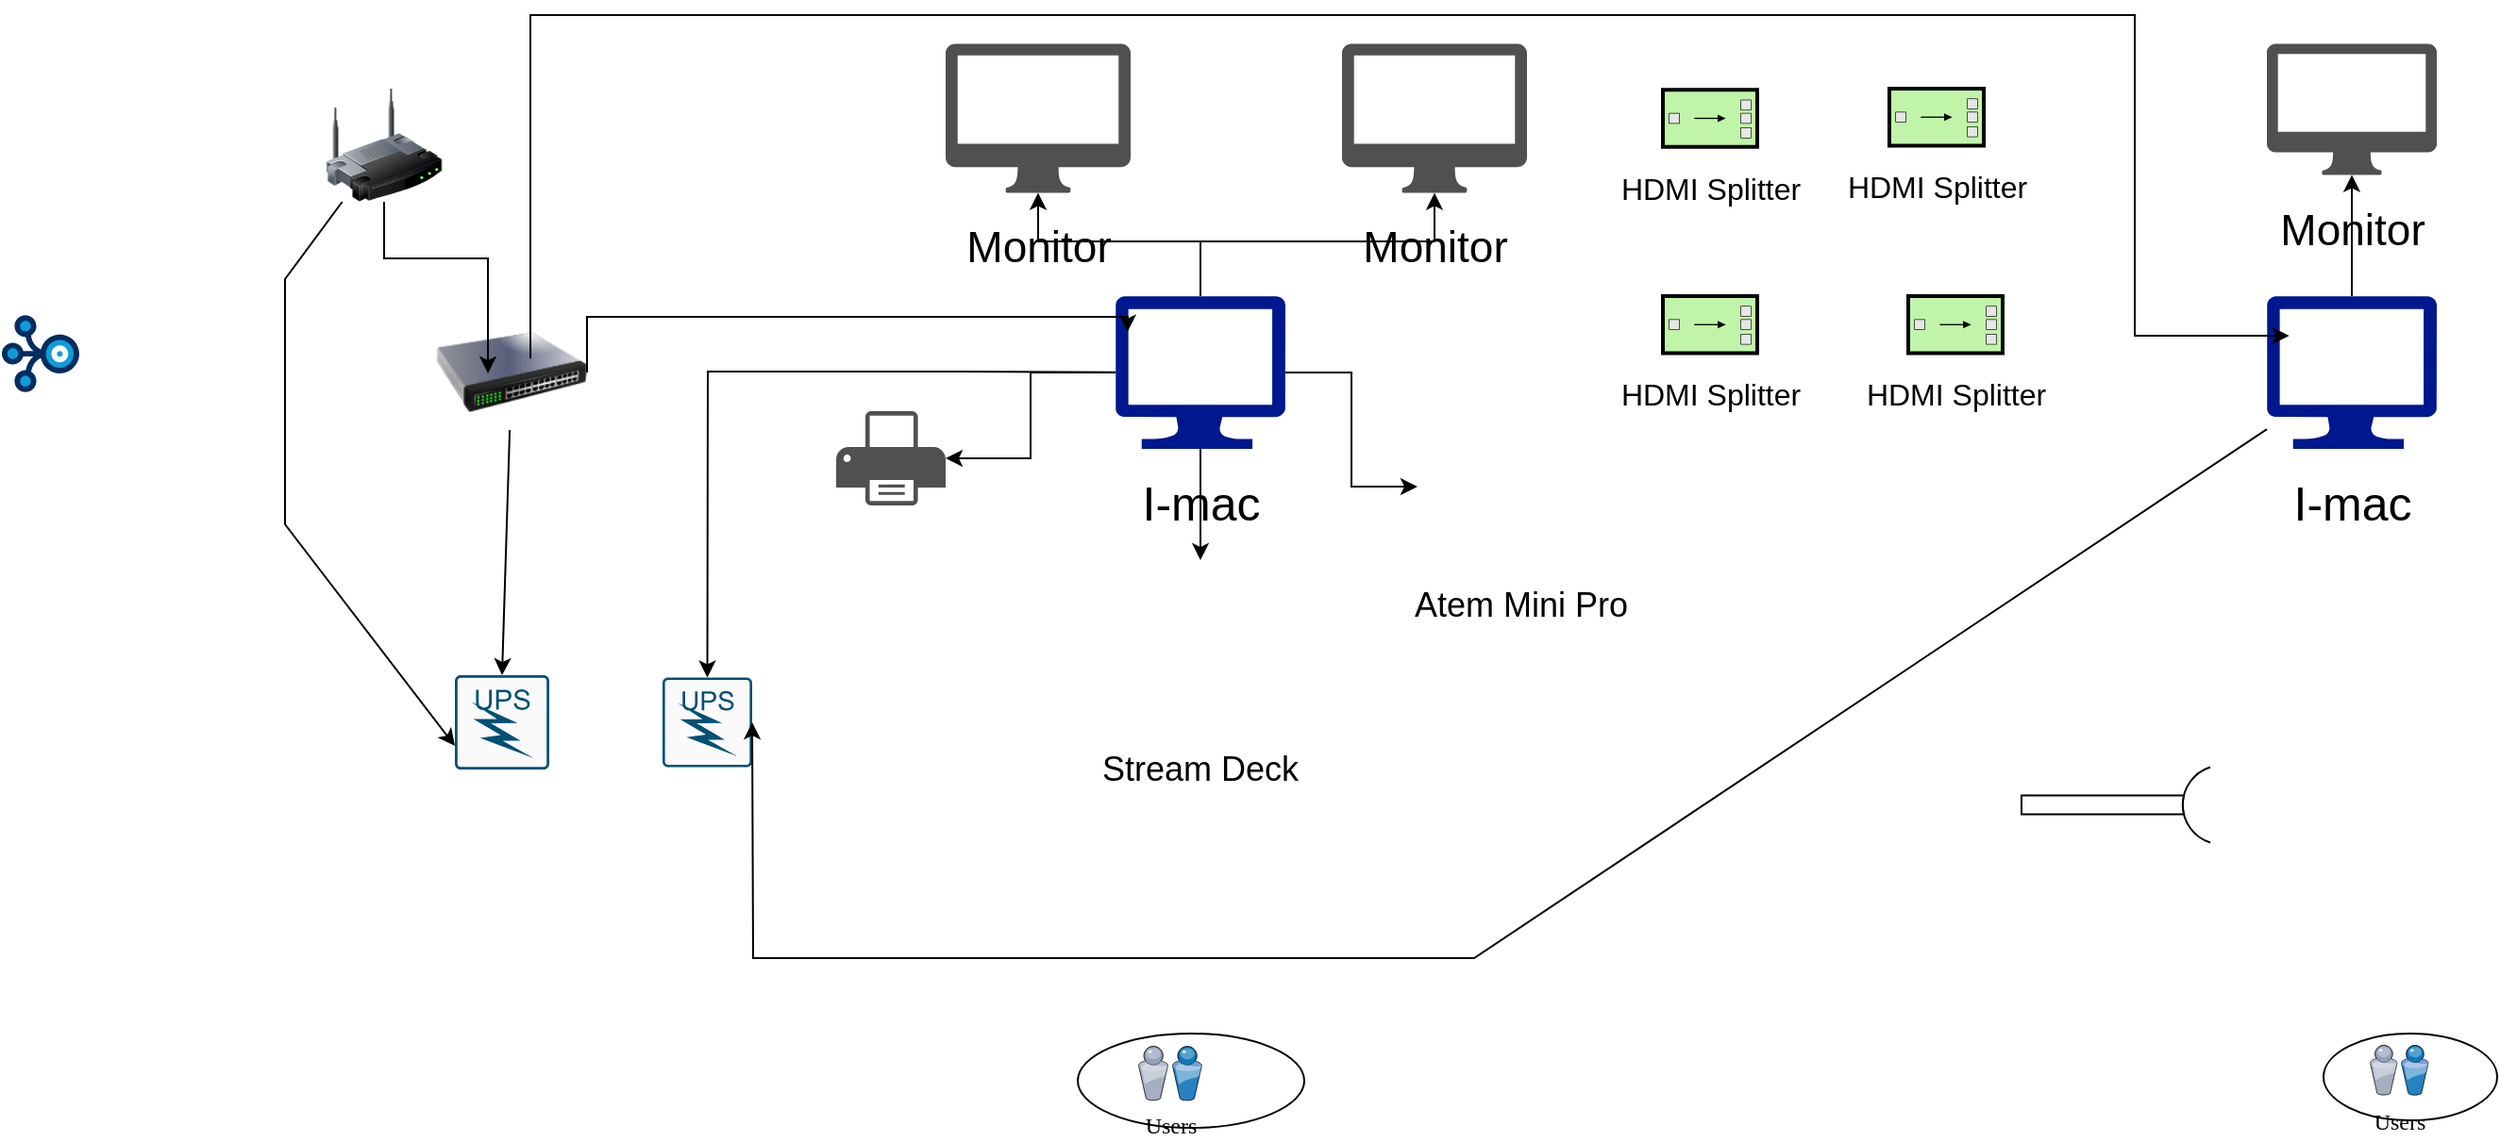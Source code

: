 <mxfile version="24.6.4" type="github">
  <diagram name="Page-1" id="822b0af5-4adb-64df-f703-e8dfc1f81529">
    <mxGraphModel dx="2340" dy="1293" grid="1" gridSize="10" guides="1" tooltips="1" connect="1" arrows="1" fold="1" page="1" pageScale="1" pageWidth="1100" pageHeight="850" background="none" math="0" shadow="0">
      <root>
        <mxCell id="0" />
        <mxCell id="1" parent="0" />
        <mxCell id="2-sOZN1NLR4EMqEl9yD2-1" value="" style="image;html=1;image=img/lib/clip_art/networking/Wireless_Router_128x128.png" parent="1" vertex="1">
          <mxGeometry x="285" y="69" width="75" height="60" as="geometry" />
        </mxCell>
        <mxCell id="2-sOZN1NLR4EMqEl9yD2-2" value="" style="verticalLabelPosition=bottom;aspect=fixed;html=1;shape=mxgraph.salesforce.stream;" parent="1" vertex="1">
          <mxGeometry x="120" y="189" width="41" height="41" as="geometry" />
        </mxCell>
        <mxCell id="3DfevgwgSPiWLLm_7wcE-11" style="edgeStyle=orthogonalEdgeStyle;rounded=0;orthogonalLoop=1;jettySize=auto;html=1;movable=1;resizable=1;rotatable=1;deletable=1;editable=1;locked=0;connectable=1;" edge="1" parent="1" source="2-sOZN1NLR4EMqEl9yD2-4" target="2-sOZN1NLR4EMqEl9yD2-23">
          <mxGeometry relative="1" as="geometry">
            <Array as="points">
              <mxPoint x="755" y="150" />
              <mxPoint x="669" y="150" />
            </Array>
          </mxGeometry>
        </mxCell>
        <mxCell id="3DfevgwgSPiWLLm_7wcE-14" style="edgeStyle=orthogonalEdgeStyle;rounded=0;orthogonalLoop=1;jettySize=auto;html=1;" edge="1" parent="1" source="2-sOZN1NLR4EMqEl9yD2-4" target="3DfevgwgSPiWLLm_7wcE-8">
          <mxGeometry relative="1" as="geometry">
            <Array as="points">
              <mxPoint x="755" y="150" />
              <mxPoint x="879" y="150" />
            </Array>
          </mxGeometry>
        </mxCell>
        <mxCell id="3DfevgwgSPiWLLm_7wcE-15" style="edgeStyle=orthogonalEdgeStyle;rounded=0;orthogonalLoop=1;jettySize=auto;html=1;" edge="1" parent="1" source="2-sOZN1NLR4EMqEl9yD2-4" target="2-sOZN1NLR4EMqEl9yD2-27">
          <mxGeometry relative="1" as="geometry" />
        </mxCell>
        <mxCell id="3DfevgwgSPiWLLm_7wcE-16" style="edgeStyle=orthogonalEdgeStyle;rounded=0;orthogonalLoop=1;jettySize=auto;html=1;exitX=1;exitY=0.5;exitDx=0;exitDy=0;exitPerimeter=0;entryX=0;entryY=0.5;entryDx=0;entryDy=0;" edge="1" parent="1" source="2-sOZN1NLR4EMqEl9yD2-4" target="2-sOZN1NLR4EMqEl9yD2-33">
          <mxGeometry relative="1" as="geometry" />
        </mxCell>
        <mxCell id="3DfevgwgSPiWLLm_7wcE-17" style="edgeStyle=orthogonalEdgeStyle;rounded=0;orthogonalLoop=1;jettySize=auto;html=1;exitX=0.5;exitY=1;exitDx=0;exitDy=0;exitPerimeter=0;entryX=0.5;entryY=0;entryDx=0;entryDy=0;" edge="1" parent="1" source="2-sOZN1NLR4EMqEl9yD2-4" target="2-sOZN1NLR4EMqEl9yD2-34">
          <mxGeometry relative="1" as="geometry" />
        </mxCell>
        <mxCell id="2-sOZN1NLR4EMqEl9yD2-4" value="&lt;p style=&quot;line-height: 170%;&quot;&gt;&lt;font style=&quot;font-size: 25px;&quot;&gt;I-mac&lt;/font&gt;&lt;/p&gt;" style="sketch=0;aspect=fixed;pointerEvents=1;shadow=0;dashed=0;html=1;strokeColor=none;labelPosition=center;verticalLabelPosition=bottom;verticalAlign=top;align=center;fillColor=#00188D;shape=mxgraph.azure.computer" parent="1" vertex="1">
          <mxGeometry x="710" y="179" width="90" height="81" as="geometry" />
        </mxCell>
        <mxCell id="2-sOZN1NLR4EMqEl9yD2-10" value="" style="group" parent="1" vertex="1" connectable="0">
          <mxGeometry x="1350" y="570" width="92" height="46" as="geometry" />
        </mxCell>
        <mxCell id="7d933b09d9755ecc-36" value="" style="ellipse;whiteSpace=wrap;html=1;rounded=0;shadow=0;comic=0;strokeWidth=1;fontFamily=Verdana;" parent="2-sOZN1NLR4EMqEl9yD2-10" vertex="1">
          <mxGeometry width="92" height="46" as="geometry" />
        </mxCell>
        <mxCell id="7d933b09d9755ecc-37" value="Users" style="verticalLabelPosition=bottom;aspect=fixed;html=1;verticalAlign=top;strokeColor=none;shape=mxgraph.citrix.users;rounded=0;shadow=0;comic=0;fontFamily=Verdana;" parent="2-sOZN1NLR4EMqEl9yD2-10" vertex="1">
          <mxGeometry x="24.62" y="6.229" width="30.906" height="26.354" as="geometry" />
        </mxCell>
        <mxCell id="2-sOZN1NLR4EMqEl9yD2-11" value="" style="group" parent="1" vertex="1" connectable="0">
          <mxGeometry x="690" y="570" width="120" height="50" as="geometry" />
        </mxCell>
        <mxCell id="2-sOZN1NLR4EMqEl9yD2-12" value="" style="ellipse;whiteSpace=wrap;html=1;rounded=0;shadow=0;comic=0;strokeWidth=1;fontFamily=Verdana;" parent="2-sOZN1NLR4EMqEl9yD2-11" vertex="1">
          <mxGeometry width="120" height="50" as="geometry" />
        </mxCell>
        <mxCell id="2-sOZN1NLR4EMqEl9yD2-13" value="Users" style="verticalLabelPosition=bottom;aspect=fixed;html=1;verticalAlign=top;strokeColor=none;shape=mxgraph.citrix.users;rounded=0;shadow=0;comic=0;fontFamily=Verdana;" parent="2-sOZN1NLR4EMqEl9yD2-11" vertex="1">
          <mxGeometry x="32.113" y="6.771" width="33.594" height="28.646" as="geometry" />
        </mxCell>
        <mxCell id="2-sOZN1NLR4EMqEl9yD2-20" value="" style="pointerEvents=1;verticalLabelPosition=bottom;shadow=0;dashed=0;align=center;html=1;verticalAlign=top;shape=mxgraph.electrical.miscellaneous.adapter" parent="1" vertex="1">
          <mxGeometry x="1190" y="428.75" width="100" height="40" as="geometry" />
        </mxCell>
        <mxCell id="2-sOZN1NLR4EMqEl9yD2-23" value="&lt;p style=&quot;line-height: 170%;&quot;&gt;&lt;font style=&quot;font-size: 23px;&quot;&gt;Monitor&lt;/font&gt;&lt;/p&gt;" style="sketch=0;pointerEvents=1;shadow=0;dashed=0;html=1;strokeColor=none;fillColor=#505050;labelPosition=center;verticalLabelPosition=bottom;verticalAlign=top;outlineConnect=0;align=center;shape=mxgraph.office.devices.mac_client;" parent="1" vertex="1">
          <mxGeometry x="620" y="45.25" width="98" height="79" as="geometry" />
        </mxCell>
        <mxCell id="2-sOZN1NLR4EMqEl9yD2-25" value="" style="sketch=0;points=[[0.015,0.015,0],[0.985,0.015,0],[0.985,0.985,0],[0.015,0.985,0],[0.25,0,0],[0.5,0,0],[0.75,0,0],[1,0.25,0],[1,0.5,0],[1,0.75,0],[0.75,1,0],[0.5,1,0],[0.25,1,0],[0,0.75,0],[0,0.5,0],[0,0.25,0]];verticalLabelPosition=bottom;html=1;verticalAlign=top;aspect=fixed;align=center;pointerEvents=1;shape=mxgraph.cisco19.rect;prIcon=ups;fillColor=#FAFAFA;strokeColor=#005073;" parent="1" vertex="1">
          <mxGeometry x="470" y="381.25" width="47.5" height="47.5" as="geometry" />
        </mxCell>
        <mxCell id="2-sOZN1NLR4EMqEl9yD2-26" value="" style="sketch=0;points=[[0.015,0.015,0],[0.985,0.015,0],[0.985,0.985,0],[0.015,0.985,0],[0.25,0,0],[0.5,0,0],[0.75,0,0],[1,0.25,0],[1,0.5,0],[1,0.75,0],[0.75,1,0],[0.5,1,0],[0.25,1,0],[0,0.75,0],[0,0.5,0],[0,0.25,0]];verticalLabelPosition=bottom;html=1;verticalAlign=top;aspect=fixed;align=center;pointerEvents=1;shape=mxgraph.cisco19.rect;prIcon=ups;fillColor=#FAFAFA;strokeColor=#005073;" parent="1" vertex="1">
          <mxGeometry x="360" y="380" width="50" height="50" as="geometry" />
        </mxCell>
        <mxCell id="2-sOZN1NLR4EMqEl9yD2-27" value="" style="sketch=0;pointerEvents=1;shadow=0;dashed=0;html=1;strokeColor=none;fillColor=#505050;labelPosition=center;verticalLabelPosition=bottom;verticalAlign=top;outlineConnect=0;align=center;shape=mxgraph.office.devices.printer;" parent="1" vertex="1">
          <mxGeometry x="562" y="240" width="58" height="50" as="geometry" />
        </mxCell>
        <mxCell id="2-sOZN1NLR4EMqEl9yD2-33" value="Atem Mini Pro" style="shape=image;verticalLabelPosition=bottom;verticalAlign=top;imageAspect=0;image=https://gray.net.au/assets/images/ATEMMiniPro.png;spacing=22;fontSize=18;" parent="1" vertex="1">
          <mxGeometry x="870" y="255.25" width="110" height="49.5" as="geometry" />
        </mxCell>
        <mxCell id="2-sOZN1NLR4EMqEl9yD2-34" value="Stream Deck" style="shape=image;verticalLabelPosition=bottom;verticalAlign=top;imageAspect=0;image=https://www.elgato.com/_next/image?url=https%3A%2F%2Fres.cloudinary.com%2Felgato-pwa%2Fimage%2Fupload%2Fv1686570507%2FProducts%2F10GAT9901%2Fabove-the-fold%2Fdesktop%2Fsd-xl-01-min.jpg&amp;w=3840&amp;q=85;fontColor=default;labelBackgroundColor=none;fontSize=18;spacing=24;imageBackground=none;" parent="1" vertex="1">
          <mxGeometry x="690" y="319" width="130" height="71" as="geometry" />
        </mxCell>
        <mxCell id="2-sOZN1NLR4EMqEl9yD2-35" value="" style="image;html=1;image=img/lib/clip_art/networking/Switch_128x128.png" parent="1" vertex="1">
          <mxGeometry x="350" y="189" width="80" height="61" as="geometry" />
        </mxCell>
        <mxCell id="3DfevgwgSPiWLLm_7wcE-2" style="edgeStyle=orthogonalEdgeStyle;rounded=0;orthogonalLoop=1;jettySize=auto;html=1;exitX=0.5;exitY=1;exitDx=0;exitDy=0;exitPerimeter=0;" edge="1" parent="1">
          <mxGeometry relative="1" as="geometry">
            <mxPoint x="925" y="520" as="sourcePoint" />
            <mxPoint x="925" y="520" as="targetPoint" />
          </mxGeometry>
        </mxCell>
        <mxCell id="3DfevgwgSPiWLLm_7wcE-10" style="edgeStyle=orthogonalEdgeStyle;rounded=0;orthogonalLoop=1;jettySize=auto;html=1;" edge="1" parent="1" source="3DfevgwgSPiWLLm_7wcE-6" target="3DfevgwgSPiWLLm_7wcE-9">
          <mxGeometry relative="1" as="geometry" />
        </mxCell>
        <mxCell id="3DfevgwgSPiWLLm_7wcE-6" value="&lt;p style=&quot;line-height: 170%;&quot;&gt;&lt;font style=&quot;font-size: 25px;&quot;&gt;I-mac&lt;/font&gt;&lt;/p&gt;" style="sketch=0;aspect=fixed;pointerEvents=1;shadow=0;dashed=0;html=1;strokeColor=none;labelPosition=center;verticalLabelPosition=bottom;verticalAlign=top;align=center;fillColor=#00188D;shape=mxgraph.azure.computer" vertex="1" parent="1">
          <mxGeometry x="1320" y="179" width="90" height="81" as="geometry" />
        </mxCell>
        <mxCell id="3DfevgwgSPiWLLm_7wcE-8" value="&lt;p style=&quot;line-height: 170%;&quot;&gt;&lt;font style=&quot;font-size: 23px;&quot;&gt;Monitor&lt;/font&gt;&lt;/p&gt;" style="sketch=0;pointerEvents=1;shadow=0;dashed=0;html=1;strokeColor=none;fillColor=#505050;labelPosition=center;verticalLabelPosition=bottom;verticalAlign=top;outlineConnect=0;align=center;shape=mxgraph.office.devices.mac_client;" vertex="1" parent="1">
          <mxGeometry x="830" y="45.25" width="98" height="79" as="geometry" />
        </mxCell>
        <mxCell id="3DfevgwgSPiWLLm_7wcE-9" value="&lt;p style=&quot;line-height: 170%;&quot;&gt;&lt;font style=&quot;font-size: 23px;&quot;&gt;Monitor&lt;/font&gt;&lt;/p&gt;" style="sketch=0;pointerEvents=1;shadow=0;dashed=0;html=1;strokeColor=none;fillColor=#505050;labelPosition=center;verticalLabelPosition=bottom;verticalAlign=top;outlineConnect=0;align=center;shape=mxgraph.office.devices.mac_client;" vertex="1" parent="1">
          <mxGeometry x="1320" y="45.25" width="90" height="69.5" as="geometry" />
        </mxCell>
        <mxCell id="3DfevgwgSPiWLLm_7wcE-18" style="edgeStyle=orthogonalEdgeStyle;rounded=0;orthogonalLoop=1;jettySize=auto;html=1;entryX=0.344;entryY=0.508;entryDx=0;entryDy=0;entryPerimeter=0;" edge="1" parent="1" source="2-sOZN1NLR4EMqEl9yD2-1" target="2-sOZN1NLR4EMqEl9yD2-35">
          <mxGeometry relative="1" as="geometry" />
        </mxCell>
        <mxCell id="3DfevgwgSPiWLLm_7wcE-19" style="edgeStyle=orthogonalEdgeStyle;rounded=0;orthogonalLoop=1;jettySize=auto;html=1;entryX=0.071;entryY=0.233;entryDx=0;entryDy=0;entryPerimeter=0;exitX=1;exitY=0.5;exitDx=0;exitDy=0;" edge="1" parent="1" source="2-sOZN1NLR4EMqEl9yD2-35" target="2-sOZN1NLR4EMqEl9yD2-4">
          <mxGeometry relative="1" as="geometry">
            <mxPoint x="430" y="200" as="sourcePoint" />
            <Array as="points">
              <mxPoint x="430" y="190" />
              <mxPoint x="716" y="190" />
            </Array>
          </mxGeometry>
        </mxCell>
        <mxCell id="3DfevgwgSPiWLLm_7wcE-23" style="edgeStyle=orthogonalEdgeStyle;rounded=0;orthogonalLoop=1;jettySize=auto;html=1;exitX=0.5;exitY=1;exitDx=0;exitDy=0;entryX=0.02;entryY=0.727;entryDx=0;entryDy=0;entryPerimeter=0;" edge="1" parent="1">
          <mxGeometry relative="1" as="geometry">
            <mxPoint x="400" y="212.11" as="sourcePoint" />
            <mxPoint x="1331.8" y="199.997" as="targetPoint" />
            <Array as="points">
              <mxPoint x="400" y="30" />
              <mxPoint x="1250" y="30" />
              <mxPoint x="1250" y="200" />
            </Array>
          </mxGeometry>
        </mxCell>
        <mxCell id="3DfevgwgSPiWLLm_7wcE-25" value="&lt;p style=&quot;line-height: 200%;&quot;&gt;&lt;span style=&quot;font-size: 16px;&quot;&gt;HDMI Splitter&lt;/span&gt;&lt;br&gt;&lt;/p&gt;" style="html=1;strokeWidth=2;outlineConnect=0;dashed=0;align=center;fontSize=8;fillColor=#c0f5a9;verticalLabelPosition=bottom;verticalAlign=top;shape=mxgraph.eip.splitter;" vertex="1" parent="1">
          <mxGeometry x="1000" y="69.62" width="50" height="30.25" as="geometry" />
        </mxCell>
        <mxCell id="3DfevgwgSPiWLLm_7wcE-28" value="&lt;p style=&quot;line-height: 200%;&quot;&gt;&lt;span style=&quot;font-size: 16px;&quot;&gt;HDMI Splitter&lt;/span&gt;&lt;br&gt;&lt;/p&gt;" style="html=1;strokeWidth=2;outlineConnect=0;dashed=0;align=center;fontSize=8;fillColor=#c0f5a9;verticalLabelPosition=bottom;verticalAlign=top;shape=mxgraph.eip.splitter;" vertex="1" parent="1">
          <mxGeometry x="1130" y="179" width="50" height="30.25" as="geometry" />
        </mxCell>
        <mxCell id="3DfevgwgSPiWLLm_7wcE-29" value="&lt;p style=&quot;line-height: 200%;&quot;&gt;&lt;span style=&quot;font-size: 16px;&quot;&gt;HDMI Splitter&lt;/span&gt;&lt;br&gt;&lt;/p&gt;" style="html=1;strokeWidth=2;outlineConnect=0;dashed=0;align=center;fontSize=8;fillColor=#c0f5a9;verticalLabelPosition=bottom;verticalAlign=top;shape=mxgraph.eip.splitter;" vertex="1" parent="1">
          <mxGeometry x="1120" y="69" width="50" height="30.25" as="geometry" />
        </mxCell>
        <mxCell id="3DfevgwgSPiWLLm_7wcE-30" value="&lt;p style=&quot;line-height: 200%;&quot;&gt;&lt;span style=&quot;font-size: 16px;&quot;&gt;HDMI Splitter&lt;/span&gt;&lt;br&gt;&lt;/p&gt;" style="html=1;strokeWidth=2;outlineConnect=0;dashed=0;align=center;fontSize=8;fillColor=#c0f5a9;verticalLabelPosition=bottom;verticalAlign=top;shape=mxgraph.eip.splitter;" vertex="1" parent="1">
          <mxGeometry x="1000" y="179" width="50" height="30.25" as="geometry" />
        </mxCell>
        <mxCell id="3DfevgwgSPiWLLm_7wcE-31" style="edgeStyle=none;rounded=0;orthogonalLoop=1;jettySize=auto;html=1;entryX=0;entryY=0.75;entryDx=0;entryDy=0;entryPerimeter=0;" edge="1" parent="1" source="2-sOZN1NLR4EMqEl9yD2-1" target="2-sOZN1NLR4EMqEl9yD2-26">
          <mxGeometry relative="1" as="geometry">
            <Array as="points">
              <mxPoint x="270" y="170" />
              <mxPoint x="270" y="220" />
              <mxPoint x="270" y="300" />
            </Array>
          </mxGeometry>
        </mxCell>
        <mxCell id="3DfevgwgSPiWLLm_7wcE-32" style="edgeStyle=none;rounded=0;orthogonalLoop=1;jettySize=auto;html=1;entryX=0.5;entryY=0;entryDx=0;entryDy=0;entryPerimeter=0;" edge="1" parent="1" source="2-sOZN1NLR4EMqEl9yD2-35" target="2-sOZN1NLR4EMqEl9yD2-26">
          <mxGeometry relative="1" as="geometry" />
        </mxCell>
        <mxCell id="3DfevgwgSPiWLLm_7wcE-33" style="edgeStyle=none;rounded=0;orthogonalLoop=1;jettySize=auto;html=1;entryX=0.5;entryY=0;entryDx=0;entryDy=0;entryPerimeter=0;" edge="1" parent="1" source="2-sOZN1NLR4EMqEl9yD2-4" target="2-sOZN1NLR4EMqEl9yD2-25">
          <mxGeometry relative="1" as="geometry">
            <Array as="points">
              <mxPoint x="610" y="219" />
              <mxPoint x="494" y="219" />
            </Array>
          </mxGeometry>
        </mxCell>
        <mxCell id="3DfevgwgSPiWLLm_7wcE-34" style="edgeStyle=none;rounded=0;orthogonalLoop=1;jettySize=auto;html=1;entryX=1;entryY=0.5;entryDx=0;entryDy=0;entryPerimeter=0;" edge="1" parent="1" source="3DfevgwgSPiWLLm_7wcE-6" target="2-sOZN1NLR4EMqEl9yD2-25">
          <mxGeometry relative="1" as="geometry">
            <Array as="points">
              <mxPoint x="900" y="530" />
              <mxPoint x="518" y="530" />
            </Array>
          </mxGeometry>
        </mxCell>
      </root>
    </mxGraphModel>
  </diagram>
</mxfile>
